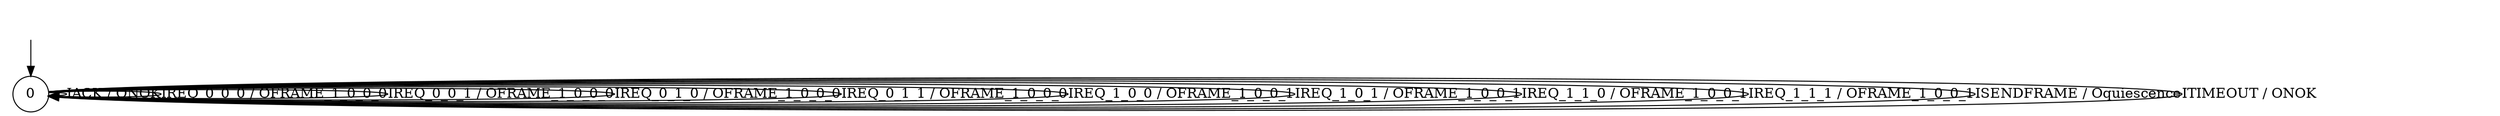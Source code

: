 digraph g {
__start0 [label="" shape="none"];

	s0 [shape="circle" label="0"];
	s0 -> s0 [label="IACK / ONOK"];
	s0 -> s0 [label="IREQ_0_0_0 / OFRAME_1_0_0_0"];
	s0 -> s0 [label="IREQ_0_0_1 / OFRAME_1_0_0_0"];
	s0 -> s0 [label="IREQ_0_1_0 / OFRAME_1_0_0_0"];
	s0 -> s0 [label="IREQ_0_1_1 / OFRAME_1_0_0_0"];
	s0 -> s0 [label="IREQ_1_0_0 / OFRAME_1_0_0_1"];
	s0 -> s0 [label="IREQ_1_0_1 / OFRAME_1_0_0_1"];
	s0 -> s0 [label="IREQ_1_1_0 / OFRAME_1_0_0_1"];
	s0 -> s0 [label="IREQ_1_1_1 / OFRAME_1_0_0_1"];
	s0 -> s0 [label="ISENDFRAME / Oquiescence"];
	s0 -> s0 [label="ITIMEOUT / ONOK"];

__start0 -> s0;
}
